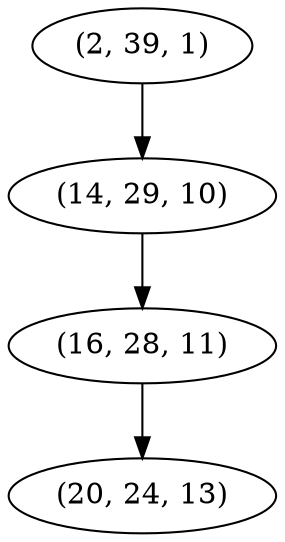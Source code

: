 digraph tree {
    "(2, 39, 1)";
    "(14, 29, 10)";
    "(16, 28, 11)";
    "(20, 24, 13)";
    "(2, 39, 1)" -> "(14, 29, 10)";
    "(14, 29, 10)" -> "(16, 28, 11)";
    "(16, 28, 11)" -> "(20, 24, 13)";
}
